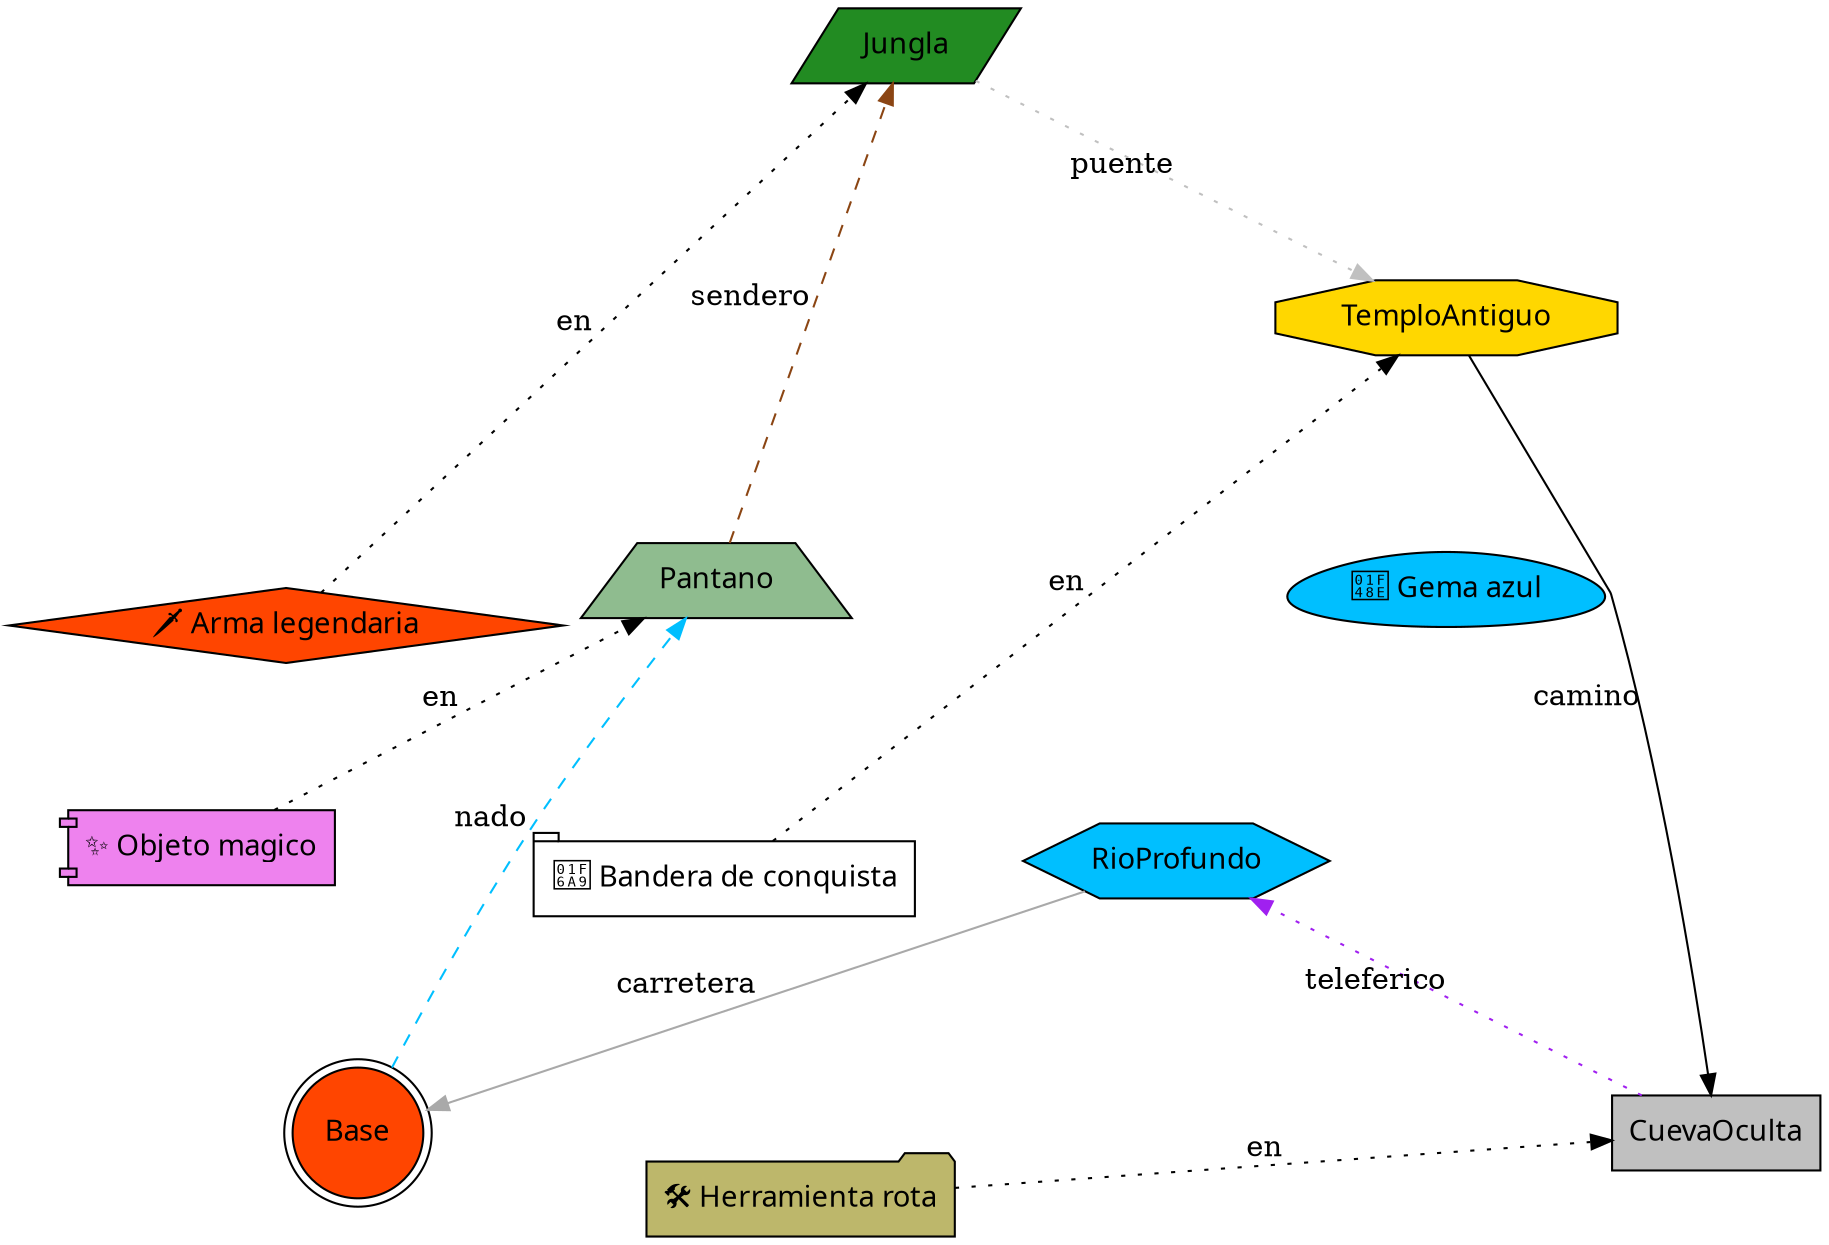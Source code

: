 digraph "Expedicion Volcanica" {
    graph [layout=neato, splines=true, overlap=false];
    node [style=filled fontname="Noto Color Emoji"];

    
    Base [label="Base", shape=doublecircle, fillcolor=orangered, pos="0,0!"];
    Pantano [label="Pantano", shape=trapezium, fillcolor=darkseagreen, pos="1,2!"];
    Jungla [label="Jungla", shape=parallelogram, fillcolor=forestgreen, pos="2,4!"];
    TemploAntiguo [label="TemploAntiguo", shape=octagon, fillcolor=gold, pos="4,3!"];
    RioProfundo [label="RioProfundo", shape=hexagon, fillcolor=deepskyblue, pos="3,1!"];
    CuevaOculta [label="CuevaOculta", shape=box, fillcolor=gray, pos="5,0!"];


    Base -> Pantano [label="nado", style=dashed, color=deepskyblue];
    Pantano -> Jungla [label="sendero", style=dashed, color=saddlebrown];
    Jungla -> TemploAntiguo [label="puente", style=dotted, color=gray];
    TemploAntiguo -> CuevaOculta [label="camino", style=solid, color=black];
    RioProfundo -> Base [label="carretera", style=solid, color=darkgray];
    CuevaOculta -> RioProfundo [label="teleferico", style=dotted, color=purple];

    
    GemaAzul [label="💎 Gema azul", shape=egg, fillcolor=deepskyblue, pos="4,2!"];

    ArmaLegendaria [label="🗡️ Arma legendaria", shape=diamond, fillcolor=orangered];
    ArmaLegendaria -> Jungla [style=dotted, label="en"];

    BanderaConquista [label="🚩 Bandera de conquista", shape=tab, fillcolor=white];
    BanderaConquista -> TemploAntiguo [style=dotted, label="en"];

    ObjetoMagico [label="✨ Objeto magico", shape=component, fillcolor=violet];
    ObjetoMagico -> Pantano [style=dotted, label="en"];

    HerramientaRota [label="🛠️ Herramienta rota", shape=folder, fillcolor=darkkhaki];
    HerramientaRota -> CuevaOculta [style=dotted, label="en"];
}
